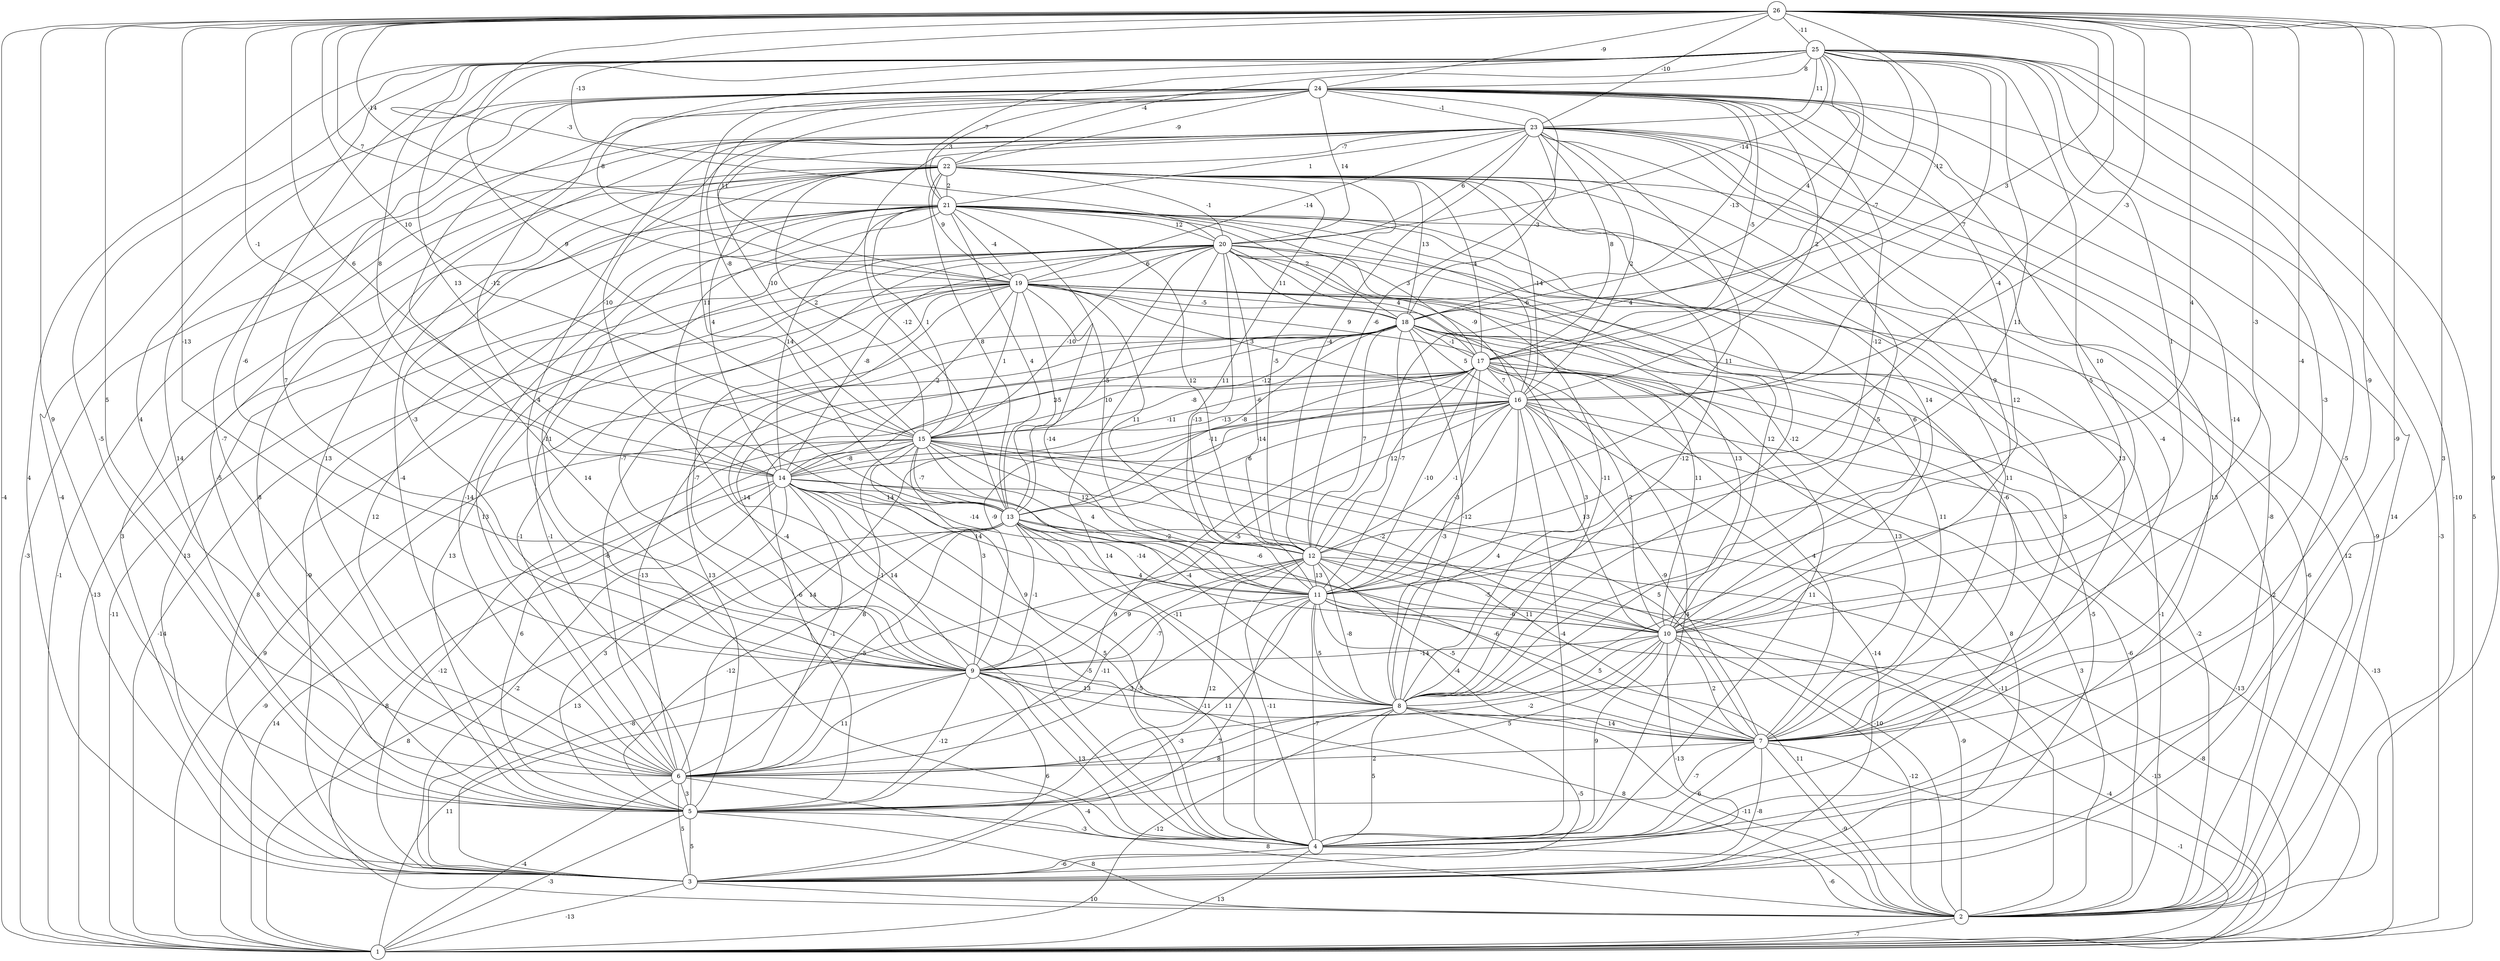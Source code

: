 graph { 
	 fontname="Helvetica,Arial,sans-serif" 
	 node [shape = circle]; 
	 26 -- 1 [label = "-4"];
	 26 -- 2 [label = "9"];
	 26 -- 3 [label = "3"];
	 26 -- 4 [label = "-9"];
	 26 -- 5 [label = "9"];
	 26 -- 6 [label = "5"];
	 26 -- 7 [label = "-9"];
	 26 -- 8 [label = "-4"];
	 26 -- 9 [label = "-13"];
	 26 -- 10 [label = "-3"];
	 26 -- 11 [label = "4"];
	 26 -- 12 [label = "-4"];
	 26 -- 13 [label = "6"];
	 26 -- 14 [label = "-1"];
	 26 -- 15 [label = "10"];
	 26 -- 16 [label = "-3"];
	 26 -- 17 [label = "3"];
	 26 -- 18 [label = "-12"];
	 26 -- 19 [label = "7"];
	 26 -- 20 [label = "-3"];
	 26 -- 21 [label = "-14"];
	 26 -- 22 [label = "-13"];
	 26 -- 23 [label = "-10"];
	 26 -- 24 [label = "-9"];
	 26 -- 25 [label = "-11"];
	 25 -- 1 [label = "5"];
	 25 -- 2 [label = "-10"];
	 25 -- 3 [label = "4"];
	 25 -- 4 [label = "-5"];
	 25 -- 5 [label = "-5"];
	 25 -- 6 [label = "4"];
	 25 -- 7 [label = "-3"];
	 25 -- 8 [label = "5"];
	 25 -- 9 [label = "-6"];
	 25 -- 10 [label = "1"];
	 25 -- 11 [label = "11"];
	 25 -- 12 [label = "4"];
	 25 -- 13 [label = "13"];
	 25 -- 14 [label = "8"];
	 25 -- 15 [label = "9"];
	 25 -- 16 [label = "7"];
	 25 -- 17 [label = "-7"];
	 25 -- 18 [label = "4"];
	 25 -- 19 [label = "8"];
	 25 -- 20 [label = "-14"];
	 25 -- 21 [label = "-7"];
	 25 -- 22 [label = "-4"];
	 25 -- 23 [label = "11"];
	 25 -- 24 [label = "8"];
	 24 -- 1 [label = "-3"];
	 24 -- 2 [label = "14"];
	 24 -- 3 [label = "-4"];
	 24 -- 4 [label = "14"];
	 24 -- 5 [label = "14"];
	 24 -- 6 [label = "-7"];
	 24 -- 7 [label = "-14"];
	 24 -- 8 [label = "12"];
	 24 -- 9 [label = "7"];
	 24 -- 10 [label = "10"];
	 24 -- 11 [label = "-12"];
	 24 -- 12 [label = "-6"];
	 24 -- 13 [label = "11"];
	 24 -- 14 [label = "-12"];
	 24 -- 15 [label = "-8"];
	 24 -- 16 [label = "2"];
	 24 -- 17 [label = "-5"];
	 24 -- 18 [label = "-13"];
	 24 -- 19 [label = "11"];
	 24 -- 20 [label = "14"];
	 24 -- 21 [label = "3"];
	 24 -- 22 [label = "-9"];
	 24 -- 23 [label = "-1"];
	 23 -- 1 [label = "-3"];
	 23 -- 2 [label = "-9"];
	 23 -- 3 [label = "-8"];
	 23 -- 4 [label = "13"];
	 23 -- 5 [label = "-5"];
	 23 -- 6 [label = "13"];
	 23 -- 7 [label = "-4"];
	 23 -- 8 [label = "-5"];
	 23 -- 9 [label = "4"];
	 23 -- 10 [label = "9"];
	 23 -- 11 [label = "11"];
	 23 -- 12 [label = "-4"];
	 23 -- 13 [label = "-12"];
	 23 -- 14 [label = "-10"];
	 23 -- 15 [label = "-10"];
	 23 -- 16 [label = "2"];
	 23 -- 17 [label = "8"];
	 23 -- 18 [label = "-3"];
	 23 -- 19 [label = "-14"];
	 23 -- 20 [label = "6"];
	 23 -- 21 [label = "1"];
	 23 -- 22 [label = "-7"];
	 22 -- 1 [label = "-1"];
	 22 -- 2 [label = "12"];
	 22 -- 3 [label = "3"];
	 22 -- 4 [label = "3"];
	 22 -- 5 [label = "8"];
	 22 -- 6 [label = "-4"];
	 22 -- 7 [label = "13"];
	 22 -- 8 [label = "-12"];
	 22 -- 9 [label = "-3"];
	 22 -- 10 [label = "14"];
	 22 -- 11 [label = "11"];
	 22 -- 12 [label = "-5"];
	 22 -- 13 [label = "8"];
	 22 -- 14 [label = "4"];
	 22 -- 15 [label = "2"];
	 22 -- 16 [label = "-14"];
	 22 -- 17 [label = "4"];
	 22 -- 18 [label = "13"];
	 22 -- 19 [label = "9"];
	 22 -- 20 [label = "-1"];
	 22 -- 21 [label = "2"];
	 21 -- 1 [label = "-13"];
	 21 -- 2 [label = "-6"];
	 21 -- 3 [label = "13"];
	 21 -- 4 [label = "-4"];
	 21 -- 5 [label = "12"];
	 21 -- 6 [label = "-14"];
	 21 -- 7 [label = "11"];
	 21 -- 8 [label = "-12"];
	 21 -- 9 [label = "-11"];
	 21 -- 10 [label = "6"];
	 21 -- 11 [label = "10"];
	 21 -- 12 [label = "12"];
	 21 -- 13 [label = "4"];
	 21 -- 14 [label = "14"];
	 21 -- 15 [label = "1"];
	 21 -- 16 [label = "-6"];
	 21 -- 17 [label = "3"];
	 21 -- 18 [label = "2"];
	 21 -- 19 [label = "-4"];
	 21 -- 20 [label = "12"];
	 20 -- 1 [label = "-11"];
	 20 -- 2 [label = "2"];
	 20 -- 3 [label = "-9"];
	 20 -- 4 [label = "14"];
	 20 -- 5 [label = "-1"];
	 20 -- 6 [label = "13"];
	 20 -- 7 [label = "-6"];
	 20 -- 8 [label = "-11"];
	 20 -- 9 [label = "-7"];
	 20 -- 10 [label = "12"];
	 20 -- 11 [label = "-13"];
	 20 -- 12 [label = "-6"];
	 20 -- 13 [label = "-5"];
	 20 -- 14 [label = "-8"];
	 20 -- 15 [label = "-10"];
	 20 -- 16 [label = "-9"];
	 20 -- 17 [label = "4"];
	 20 -- 18 [label = "11"];
	 20 -- 19 [label = "6"];
	 19 -- 1 [label = "-14"];
	 19 -- 2 [label = "-1"];
	 19 -- 3 [label = "8"];
	 19 -- 4 [label = "-1"];
	 19 -- 5 [label = "13"];
	 19 -- 6 [label = "-1"];
	 19 -- 7 [label = "11"];
	 19 -- 8 [label = "3"];
	 19 -- 9 [label = "-7"];
	 19 -- 10 [label = "13"];
	 19 -- 11 [label = "-14"];
	 19 -- 12 [label = "11"];
	 19 -- 13 [label = "-5"];
	 19 -- 14 [label = "2"];
	 19 -- 15 [label = "1"];
	 19 -- 16 [label = "3"];
	 19 -- 17 [label = "9"];
	 19 -- 18 [label = "-5"];
	 18 -- 1 [label = "9"];
	 18 -- 2 [label = "-2"];
	 18 -- 3 [label = "-5"];
	 18 -- 4 [label = "11"];
	 18 -- 5 [label = "13"];
	 18 -- 6 [label = "-6"];
	 18 -- 7 [label = "13"];
	 18 -- 8 [label = "-12"];
	 18 -- 9 [label = "-14"];
	 18 -- 10 [label = "11"];
	 18 -- 11 [label = "-7"];
	 18 -- 12 [label = "7"];
	 18 -- 13 [label = "-8"];
	 18 -- 14 [label = "2"];
	 18 -- 15 [label = "-12"];
	 18 -- 16 [label = "5"];
	 18 -- 17 [label = "-1"];
	 17 -- 1 [label = "-13"];
	 17 -- 2 [label = "-6"];
	 17 -- 3 [label = "8"];
	 17 -- 4 [label = "4"];
	 17 -- 5 [label = "-6"];
	 17 -- 6 [label = "-13"];
	 17 -- 7 [label = "4"];
	 17 -- 8 [label = "-3"];
	 17 -- 9 [label = "-9"];
	 17 -- 10 [label = "2"];
	 17 -- 11 [label = "-10"];
	 17 -- 12 [label = "12"];
	 17 -- 13 [label = "-14"];
	 17 -- 14 [label = "-11"];
	 17 -- 15 [label = "-8"];
	 17 -- 16 [label = "7"];
	 16 -- 1 [label = "-13"];
	 16 -- 2 [label = "3"];
	 16 -- 3 [label = "-14"];
	 16 -- 4 [label = "-4"];
	 16 -- 5 [label = "9"];
	 16 -- 6 [label = "14"];
	 16 -- 7 [label = "-9"];
	 16 -- 8 [label = "4"];
	 16 -- 9 [label = "-5"];
	 16 -- 10 [label = "13"];
	 16 -- 11 [label = "-3"];
	 16 -- 12 [label = "-1"];
	 16 -- 13 [label = "6"];
	 16 -- 14 [label = "-11"];
	 16 -- 15 [label = "-13"];
	 15 -- 1 [label = "-9"];
	 15 -- 2 [label = "-11"];
	 15 -- 3 [label = "-12"];
	 15 -- 4 [label = "5"];
	 15 -- 5 [label = "6"];
	 15 -- 6 [label = "8"];
	 15 -- 7 [label = "5"];
	 15 -- 8 [label = "-4"];
	 15 -- 9 [label = "3"];
	 15 -- 10 [label = "-2"];
	 15 -- 11 [label = "4"];
	 15 -- 12 [label = "12"];
	 15 -- 13 [label = "-7"];
	 15 -- 14 [label = "-8"];
	 14 -- 1 [label = "14"];
	 14 -- 2 [label = "8"];
	 14 -- 3 [label = "-2"];
	 14 -- 4 [label = "-5"];
	 14 -- 5 [label = "3"];
	 14 -- 6 [label = "-1"];
	 14 -- 7 [label = "11"];
	 14 -- 8 [label = "9"];
	 14 -- 9 [label = "14"];
	 14 -- 10 [label = "-6"];
	 14 -- 11 [label = "14"];
	 14 -- 12 [label = "-14"];
	 14 -- 13 [label = "14"];
	 13 -- 1 [label = "8"];
	 13 -- 2 [label = "-10"];
	 13 -- 3 [label = "13"];
	 13 -- 4 [label = "-5"];
	 13 -- 5 [label = "-12"];
	 13 -- 6 [label = "-5"];
	 13 -- 7 [label = "-6"];
	 13 -- 8 [label = "-11"];
	 13 -- 9 [label = "-1"];
	 13 -- 10 [label = "4"];
	 13 -- 11 [label = "-14"];
	 13 -- 12 [label = "-2"];
	 12 -- 1 [label = "-8"];
	 12 -- 2 [label = "-9"];
	 12 -- 3 [label = "-8"];
	 12 -- 4 [label = "-11"];
	 12 -- 5 [label = "12"];
	 12 -- 6 [label = "-11"];
	 12 -- 7 [label = "-5"];
	 12 -- 8 [label = "-8"];
	 12 -- 9 [label = "9"];
	 12 -- 10 [label = "-5"];
	 12 -- 11 [label = "13"];
	 11 -- 1 [label = "-13"];
	 11 -- 2 [label = "11"];
	 11 -- 3 [label = "7"];
	 11 -- 4 [label = "-7"];
	 11 -- 5 [label = "11"];
	 11 -- 6 [label = "-3"];
	 11 -- 7 [label = "-4"];
	 11 -- 8 [label = "5"];
	 11 -- 9 [label = "-7"];
	 11 -- 10 [label = "-6"];
	 10 -- 1 [label = "-4"];
	 10 -- 2 [label = "-12"];
	 10 -- 3 [label = "-13"];
	 10 -- 4 [label = "9"];
	 10 -- 5 [label = "5"];
	 10 -- 6 [label = "-2"];
	 10 -- 7 [label = "2"];
	 10 -- 8 [label = "5"];
	 10 -- 9 [label = "-14"];
	 9 -- 1 [label = "11"];
	 9 -- 2 [label = "8"];
	 9 -- 3 [label = "6"];
	 9 -- 4 [label = "13"];
	 9 -- 5 [label = "-12"];
	 9 -- 6 [label = "11"];
	 9 -- 7 [label = "-11"];
	 9 -- 8 [label = "13"];
	 8 -- 1 [label = "-12"];
	 8 -- 2 [label = "-11"];
	 8 -- 3 [label = "-5"];
	 8 -- 4 [label = "5"];
	 8 -- 5 [label = "8"];
	 8 -- 6 [label = "-3"];
	 8 -- 7 [label = "14"];
	 7 -- 1 [label = "-1"];
	 7 -- 2 [label = "-9"];
	 7 -- 3 [label = "-8"];
	 7 -- 4 [label = "6"];
	 7 -- 5 [label = "-7"];
	 7 -- 6 [label = "2"];
	 6 -- 1 [label = "-4"];
	 6 -- 2 [label = "8"];
	 6 -- 3 [label = "5"];
	 6 -- 4 [label = "-4"];
	 6 -- 5 [label = "3"];
	 5 -- 1 [label = "-3"];
	 5 -- 2 [label = "8"];
	 5 -- 3 [label = "5"];
	 5 -- 4 [label = "-3"];
	 4 -- 1 [label = "13"];
	 4 -- 2 [label = "-6"];
	 4 -- 3 [label = "-6"];
	 3 -- 1 [label = "-13"];
	 3 -- 2 [label = "10"];
	 2 -- 1 [label = "-7"];
	 1;
	 2;
	 3;
	 4;
	 5;
	 6;
	 7;
	 8;
	 9;
	 10;
	 11;
	 12;
	 13;
	 14;
	 15;
	 16;
	 17;
	 18;
	 19;
	 20;
	 21;
	 22;
	 23;
	 24;
	 25;
	 26;
}
